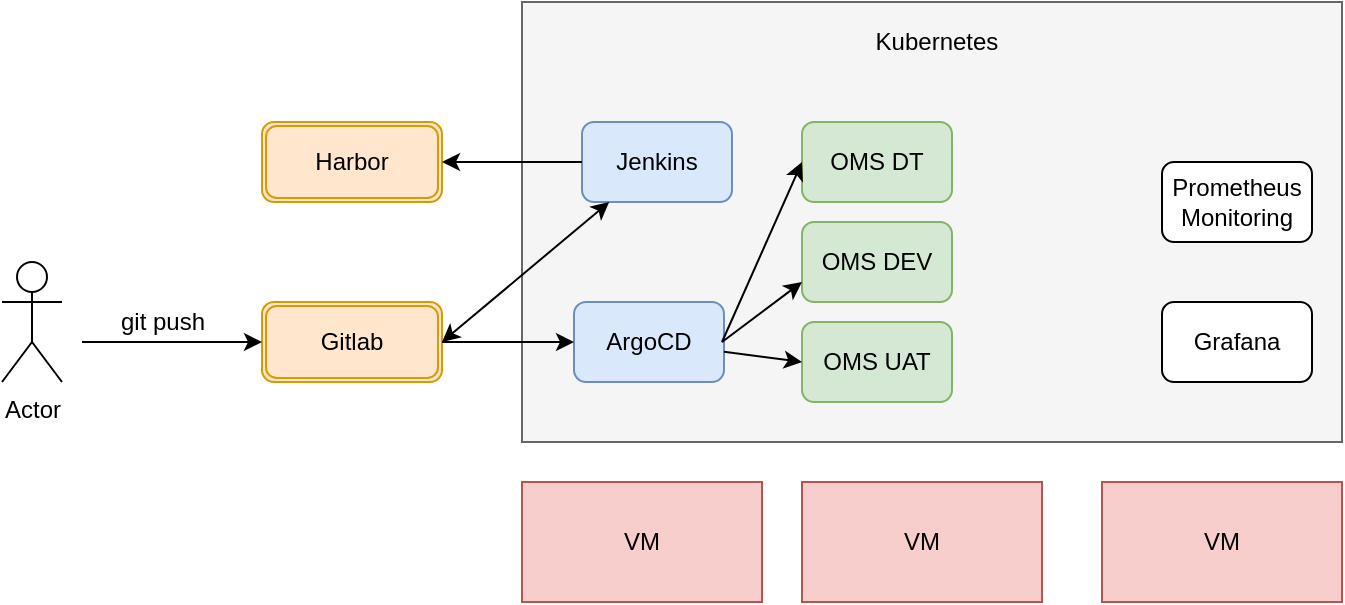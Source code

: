 <mxfile version="13.7.1" type="github">
  <diagram id="uevzfpadG8BJx-zsAJZ2" name="Page-1">
    <mxGraphModel dx="1343" dy="702" grid="1" gridSize="10" guides="1" tooltips="1" connect="1" arrows="1" fold="1" page="1" pageScale="1" pageWidth="827" pageHeight="1169" math="0" shadow="0">
      <root>
        <mxCell id="0" />
        <mxCell id="1" parent="0" />
        <mxCell id="7sBLjf1K2WScxn9F28ua-1" value="&lt;div&gt;VM&lt;/div&gt;" style="rounded=0;whiteSpace=wrap;html=1;fillColor=#f8cecc;strokeColor=#b85450;" vertex="1" parent="1">
          <mxGeometry x="350" y="440" width="120" height="60" as="geometry" />
        </mxCell>
        <mxCell id="7sBLjf1K2WScxn9F28ua-2" value="&lt;div&gt;VM&lt;/div&gt;" style="rounded=0;whiteSpace=wrap;html=1;fillColor=#f8cecc;strokeColor=#b85450;" vertex="1" parent="1">
          <mxGeometry x="490" y="440" width="120" height="60" as="geometry" />
        </mxCell>
        <mxCell id="7sBLjf1K2WScxn9F28ua-3" value="&lt;div&gt;VM&lt;/div&gt;" style="rounded=0;whiteSpace=wrap;html=1;fillColor=#f8cecc;strokeColor=#b85450;" vertex="1" parent="1">
          <mxGeometry x="640" y="440" width="120" height="60" as="geometry" />
        </mxCell>
        <mxCell id="7sBLjf1K2WScxn9F28ua-4" value="" style="rounded=0;whiteSpace=wrap;html=1;fillColor=#f5f5f5;strokeColor=#666666;fontColor=#333333;" vertex="1" parent="1">
          <mxGeometry x="350" y="200" width="410" height="220" as="geometry" />
        </mxCell>
        <mxCell id="7sBLjf1K2WScxn9F28ua-5" value="&lt;div&gt;Kubernetes&lt;/div&gt;" style="text;html=1;strokeColor=none;fillColor=none;align=center;verticalAlign=middle;whiteSpace=wrap;rounded=0;" vertex="1" parent="1">
          <mxGeometry x="490" y="210" width="135" height="20" as="geometry" />
        </mxCell>
        <mxCell id="7sBLjf1K2WScxn9F28ua-7" value="Jenkins" style="rounded=1;whiteSpace=wrap;html=1;fillColor=#dae8fc;strokeColor=#6c8ebf;" vertex="1" parent="1">
          <mxGeometry x="380" y="260" width="75" height="40" as="geometry" />
        </mxCell>
        <mxCell id="7sBLjf1K2WScxn9F28ua-8" value="ArgoCD" style="rounded=1;whiteSpace=wrap;html=1;fillColor=#dae8fc;strokeColor=#6c8ebf;" vertex="1" parent="1">
          <mxGeometry x="376" y="350" width="75" height="40" as="geometry" />
        </mxCell>
        <mxCell id="7sBLjf1K2WScxn9F28ua-9" value="&lt;div&gt;Prometheus&lt;/div&gt;&lt;div&gt;Monitoring&lt;br&gt;&lt;/div&gt;" style="rounded=1;whiteSpace=wrap;html=1;" vertex="1" parent="1">
          <mxGeometry x="670" y="280" width="75" height="40" as="geometry" />
        </mxCell>
        <mxCell id="7sBLjf1K2WScxn9F28ua-10" value="Grafana" style="rounded=1;whiteSpace=wrap;html=1;" vertex="1" parent="1">
          <mxGeometry x="670" y="350" width="75" height="40" as="geometry" />
        </mxCell>
        <mxCell id="7sBLjf1K2WScxn9F28ua-11" value="OMS DEV" style="rounded=1;whiteSpace=wrap;html=1;fillColor=#d5e8d4;strokeColor=#82b366;" vertex="1" parent="1">
          <mxGeometry x="490" y="310" width="75" height="40" as="geometry" />
        </mxCell>
        <mxCell id="7sBLjf1K2WScxn9F28ua-12" value="OMS DT" style="rounded=1;whiteSpace=wrap;html=1;fillColor=#d5e8d4;strokeColor=#82b366;" vertex="1" parent="1">
          <mxGeometry x="490" y="260" width="75" height="40" as="geometry" />
        </mxCell>
        <mxCell id="7sBLjf1K2WScxn9F28ua-13" value="OMS UAT" style="rounded=1;whiteSpace=wrap;html=1;fillColor=#d5e8d4;strokeColor=#82b366;" vertex="1" parent="1">
          <mxGeometry x="490" y="360" width="75" height="40" as="geometry" />
        </mxCell>
        <mxCell id="7sBLjf1K2WScxn9F28ua-14" value="Harbor" style="shape=ext;double=1;rounded=1;whiteSpace=wrap;html=1;fillColor=#ffe6cc;strokeColor=#d79b00;" vertex="1" parent="1">
          <mxGeometry x="220" y="260" width="90" height="40" as="geometry" />
        </mxCell>
        <mxCell id="7sBLjf1K2WScxn9F28ua-15" value="Gitlab" style="shape=ext;double=1;rounded=1;whiteSpace=wrap;html=1;fillColor=#ffe6cc;strokeColor=#d79b00;" vertex="1" parent="1">
          <mxGeometry x="220" y="350" width="90" height="40" as="geometry" />
        </mxCell>
        <mxCell id="7sBLjf1K2WScxn9F28ua-16" value="Actor" style="shape=umlActor;verticalLabelPosition=bottom;verticalAlign=top;html=1;outlineConnect=0;" vertex="1" parent="1">
          <mxGeometry x="90" y="330" width="30" height="60" as="geometry" />
        </mxCell>
        <mxCell id="7sBLjf1K2WScxn9F28ua-18" value="" style="endArrow=classic;html=1;entryX=0;entryY=0.5;entryDx=0;entryDy=0;" edge="1" parent="1" target="7sBLjf1K2WScxn9F28ua-15">
          <mxGeometry width="50" height="50" relative="1" as="geometry">
            <mxPoint x="130" y="370" as="sourcePoint" />
            <mxPoint x="180" y="360" as="targetPoint" />
          </mxGeometry>
        </mxCell>
        <mxCell id="7sBLjf1K2WScxn9F28ua-19" value="git push" style="text;html=1;align=center;verticalAlign=middle;resizable=0;points=[];autosize=1;" vertex="1" parent="1">
          <mxGeometry x="140" y="350" width="60" height="20" as="geometry" />
        </mxCell>
        <mxCell id="7sBLjf1K2WScxn9F28ua-21" value="" style="endArrow=classic;html=1;entryX=1;entryY=0.5;entryDx=0;entryDy=0;exitX=0;exitY=0.5;exitDx=0;exitDy=0;" edge="1" parent="1" source="7sBLjf1K2WScxn9F28ua-7" target="7sBLjf1K2WScxn9F28ua-14">
          <mxGeometry width="50" height="50" relative="1" as="geometry">
            <mxPoint x="350" y="350" as="sourcePoint" />
            <mxPoint x="400" y="300" as="targetPoint" />
          </mxGeometry>
        </mxCell>
        <mxCell id="7sBLjf1K2WScxn9F28ua-22" value="" style="endArrow=classic;startArrow=classic;html=1;exitX=1;exitY=0.5;exitDx=0;exitDy=0;" edge="1" parent="1" source="7sBLjf1K2WScxn9F28ua-15" target="7sBLjf1K2WScxn9F28ua-7">
          <mxGeometry width="50" height="50" relative="1" as="geometry">
            <mxPoint x="330" y="380" as="sourcePoint" />
            <mxPoint x="370" y="350" as="targetPoint" />
          </mxGeometry>
        </mxCell>
        <mxCell id="7sBLjf1K2WScxn9F28ua-23" value="" style="endArrow=classic;html=1;entryX=0;entryY=0.5;entryDx=0;entryDy=0;exitX=1;exitY=0.5;exitDx=0;exitDy=0;" edge="1" parent="1" source="7sBLjf1K2WScxn9F28ua-15" target="7sBLjf1K2WScxn9F28ua-8">
          <mxGeometry width="50" height="50" relative="1" as="geometry">
            <mxPoint x="140" y="220" as="sourcePoint" />
            <mxPoint x="190" y="170" as="targetPoint" />
          </mxGeometry>
        </mxCell>
        <mxCell id="7sBLjf1K2WScxn9F28ua-24" value="" style="endArrow=classic;html=1;entryX=0;entryY=0.5;entryDx=0;entryDy=0;" edge="1" parent="1" target="7sBLjf1K2WScxn9F28ua-12">
          <mxGeometry width="50" height="50" relative="1" as="geometry">
            <mxPoint x="450" y="370" as="sourcePoint" />
            <mxPoint x="500" y="330" as="targetPoint" />
          </mxGeometry>
        </mxCell>
        <mxCell id="7sBLjf1K2WScxn9F28ua-25" value="" style="endArrow=classic;html=1;entryX=0;entryY=0.75;entryDx=0;entryDy=0;" edge="1" parent="1" target="7sBLjf1K2WScxn9F28ua-11">
          <mxGeometry width="50" height="50" relative="1" as="geometry">
            <mxPoint x="450" y="370" as="sourcePoint" />
            <mxPoint x="510" y="340" as="targetPoint" />
          </mxGeometry>
        </mxCell>
        <mxCell id="7sBLjf1K2WScxn9F28ua-26" value="" style="endArrow=classic;html=1;entryX=0;entryY=0.5;entryDx=0;entryDy=0;" edge="1" parent="1" source="7sBLjf1K2WScxn9F28ua-8" target="7sBLjf1K2WScxn9F28ua-13">
          <mxGeometry width="50" height="50" relative="1" as="geometry">
            <mxPoint x="451" y="420" as="sourcePoint" />
            <mxPoint x="521.711" y="370" as="targetPoint" />
          </mxGeometry>
        </mxCell>
      </root>
    </mxGraphModel>
  </diagram>
</mxfile>
